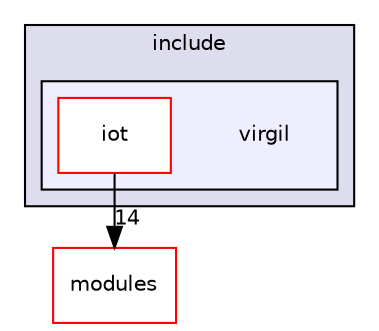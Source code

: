 digraph "virgil" {
  compound=true
  node [ fontsize="10", fontname="Helvetica"];
  edge [ labelfontsize="10", labelfontname="Helvetica"];
  subgraph clusterdir_7663b07379ebbecb6a9210ef43437bc1 {
    graph [ bgcolor="#ddddee", pencolor="black", label="include" fontname="Helvetica", fontsize="10", URL="dir_7663b07379ebbecb6a9210ef43437bc1.html"]
  subgraph clusterdir_83b2ebb097ca81ad6723a262a63a964b {
    graph [ bgcolor="#eeeeff", pencolor="black", label="" URL="dir_83b2ebb097ca81ad6723a262a63a964b.html"];
    dir_83b2ebb097ca81ad6723a262a63a964b [shape=plaintext label="virgil"];
    dir_6af6683065f50566906c40b7119f741b [shape=box label="iot" color="red" fillcolor="white" style="filled" URL="dir_6af6683065f50566906c40b7119f741b.html"];
  }
  }
  dir_e05d7e2b1ecd646af5bb94391405f3b5 [shape=box label="modules" fillcolor="white" style="filled" color="red" URL="dir_e05d7e2b1ecd646af5bb94391405f3b5.html"];
  dir_6af6683065f50566906c40b7119f741b->dir_e05d7e2b1ecd646af5bb94391405f3b5 [headlabel="14", labeldistance=1.5 headhref="dir_000115_000008.html"];
}
